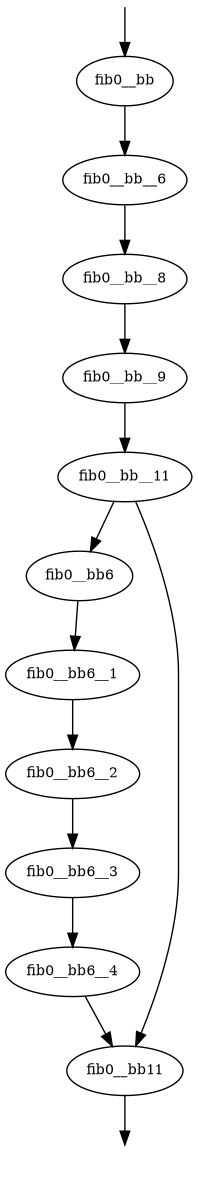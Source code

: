 digraph CFG {
size="10,8"
rankdir="TB"
orientation="portrait"
fontsize=10;
   subgraph "fib0" {
   "fib00"[label="fib0__bb",fontsize=10,width=0.01]
   "fib01"[label="fib0__bb__6",fontsize=10,width=0.01]
   "fib02"[label="fib0__bb__8",fontsize=10,width=0.01]
   "fib03"[label="fib0__bb__9",fontsize=10,width=0.01]
   "fib04"[label="fib0__bb__11",fontsize=10,width=0.01]
   "fib05"[label="fib0__bb6",fontsize=10,width=0.01]
   "fib06"[label="fib0__bb6__1",fontsize=10,width=0.01]
   "fib07"[label="fib0__bb6__2",fontsize=10,width=0.01]
   "fib08"[label="fib0__bb6__3",fontsize=10,width=0.01]
   "fib09"[label="fib0__bb6__4",fontsize=10,width=0.01]
   "fib010"[label="fib0__bb11",fontsize=10,width=0.01]
   "fib00" -> "fib01"
   "fib01" -> "fib02"
   "fib02" -> "fib03"
   "fib03" -> "fib04"
   "fib04" -> "fib05"
   "fib04" -> "fib010"
   "fib05" -> "fib06"
   "fib06" -> "fib07"
   "fib07" -> "fib08"
   "fib08" -> "fib09"
   "fib09" -> "fib010"
   "fib0_entry" [label="",color="white",height="0.01",fontsize=10,width=0.01]
   "fib0_entry" -> "fib00"
   "fib0_exit" [label="",color="white",fontsize=10,width=0.01]
   "fib010" -> "fib0_exit"
}
}
